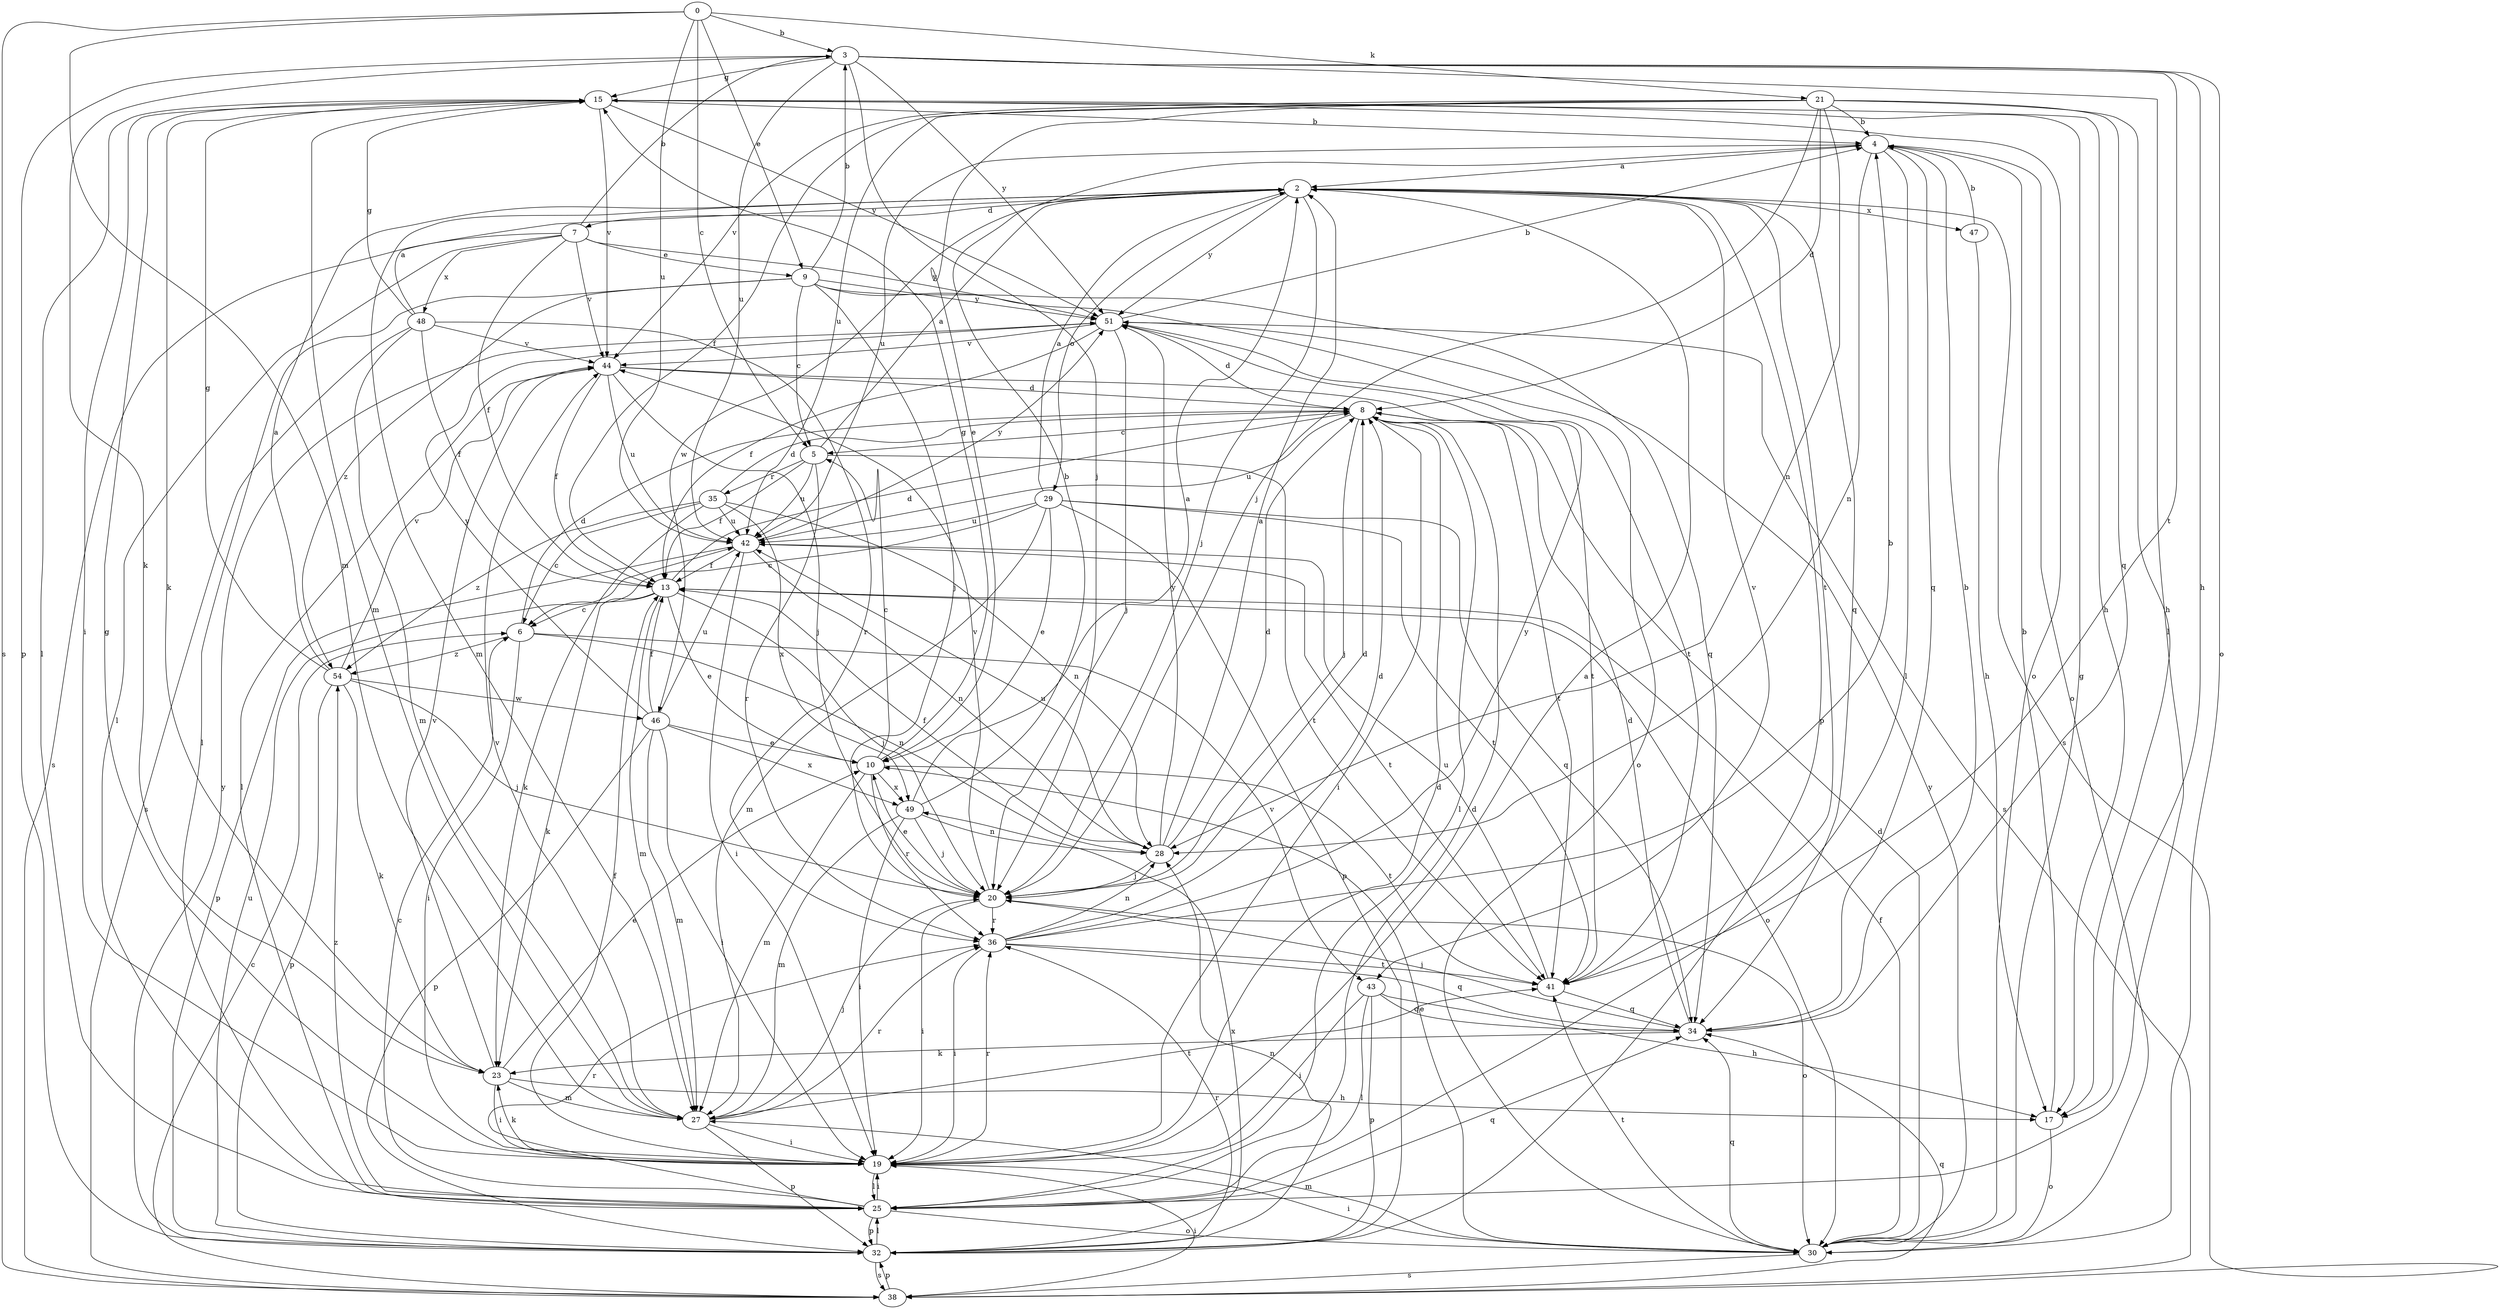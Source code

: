 strict digraph  {
0;
2;
3;
4;
5;
6;
7;
8;
9;
10;
13;
15;
17;
19;
20;
21;
23;
25;
27;
28;
29;
30;
32;
34;
35;
36;
38;
41;
42;
43;
44;
46;
47;
48;
49;
51;
54;
0 -> 3  [label=b];
0 -> 5  [label=c];
0 -> 9  [label=e];
0 -> 21  [label=k];
0 -> 27  [label=m];
0 -> 38  [label=s];
0 -> 42  [label=u];
2 -> 7  [label=d];
2 -> 20  [label=j];
2 -> 27  [label=m];
2 -> 29  [label=o];
2 -> 32  [label=p];
2 -> 34  [label=q];
2 -> 38  [label=s];
2 -> 41  [label=t];
2 -> 43  [label=v];
2 -> 46  [label=w];
2 -> 47  [label=x];
2 -> 51  [label=y];
3 -> 15  [label=g];
3 -> 17  [label=h];
3 -> 20  [label=j];
3 -> 23  [label=k];
3 -> 25  [label=l];
3 -> 30  [label=o];
3 -> 32  [label=p];
3 -> 41  [label=t];
3 -> 42  [label=u];
3 -> 51  [label=y];
4 -> 2  [label=a];
4 -> 25  [label=l];
4 -> 28  [label=n];
4 -> 30  [label=o];
4 -> 34  [label=q];
4 -> 42  [label=u];
5 -> 2  [label=a];
5 -> 13  [label=f];
5 -> 35  [label=r];
5 -> 36  [label=r];
5 -> 41  [label=t];
5 -> 42  [label=u];
6 -> 8  [label=d];
6 -> 19  [label=i];
6 -> 28  [label=n];
6 -> 43  [label=v];
6 -> 54  [label=z];
7 -> 3  [label=b];
7 -> 9  [label=e];
7 -> 13  [label=f];
7 -> 25  [label=l];
7 -> 38  [label=s];
7 -> 44  [label=v];
7 -> 48  [label=x];
7 -> 51  [label=y];
8 -> 5  [label=c];
8 -> 19  [label=i];
8 -> 20  [label=j];
8 -> 25  [label=l];
8 -> 41  [label=t];
8 -> 42  [label=u];
9 -> 3  [label=b];
9 -> 5  [label=c];
9 -> 20  [label=j];
9 -> 25  [label=l];
9 -> 30  [label=o];
9 -> 34  [label=q];
9 -> 51  [label=y];
9 -> 54  [label=z];
10 -> 5  [label=c];
10 -> 15  [label=g];
10 -> 27  [label=m];
10 -> 36  [label=r];
10 -> 41  [label=t];
10 -> 49  [label=x];
13 -> 6  [label=c];
13 -> 8  [label=d];
13 -> 10  [label=e];
13 -> 20  [label=j];
13 -> 23  [label=k];
13 -> 27  [label=m];
13 -> 30  [label=o];
15 -> 4  [label=b];
15 -> 17  [label=h];
15 -> 19  [label=i];
15 -> 23  [label=k];
15 -> 25  [label=l];
15 -> 27  [label=m];
15 -> 30  [label=o];
15 -> 44  [label=v];
15 -> 51  [label=y];
17 -> 4  [label=b];
17 -> 30  [label=o];
19 -> 2  [label=a];
19 -> 8  [label=d];
19 -> 13  [label=f];
19 -> 15  [label=g];
19 -> 23  [label=k];
19 -> 25  [label=l];
19 -> 36  [label=r];
20 -> 8  [label=d];
20 -> 10  [label=e];
20 -> 19  [label=i];
20 -> 30  [label=o];
20 -> 36  [label=r];
20 -> 44  [label=v];
21 -> 4  [label=b];
21 -> 8  [label=d];
21 -> 10  [label=e];
21 -> 13  [label=f];
21 -> 17  [label=h];
21 -> 20  [label=j];
21 -> 28  [label=n];
21 -> 34  [label=q];
21 -> 42  [label=u];
21 -> 44  [label=v];
23 -> 10  [label=e];
23 -> 17  [label=h];
23 -> 19  [label=i];
23 -> 27  [label=m];
23 -> 44  [label=v];
25 -> 6  [label=c];
25 -> 8  [label=d];
25 -> 19  [label=i];
25 -> 30  [label=o];
25 -> 32  [label=p];
25 -> 34  [label=q];
25 -> 36  [label=r];
25 -> 54  [label=z];
27 -> 19  [label=i];
27 -> 20  [label=j];
27 -> 32  [label=p];
27 -> 36  [label=r];
27 -> 41  [label=t];
27 -> 44  [label=v];
28 -> 2  [label=a];
28 -> 8  [label=d];
28 -> 13  [label=f];
28 -> 20  [label=j];
28 -> 42  [label=u];
28 -> 51  [label=y];
29 -> 2  [label=a];
29 -> 6  [label=c];
29 -> 10  [label=e];
29 -> 27  [label=m];
29 -> 32  [label=p];
29 -> 34  [label=q];
29 -> 41  [label=t];
29 -> 42  [label=u];
30 -> 8  [label=d];
30 -> 10  [label=e];
30 -> 13  [label=f];
30 -> 15  [label=g];
30 -> 19  [label=i];
30 -> 27  [label=m];
30 -> 34  [label=q];
30 -> 38  [label=s];
30 -> 41  [label=t];
30 -> 51  [label=y];
32 -> 25  [label=l];
32 -> 28  [label=n];
32 -> 36  [label=r];
32 -> 38  [label=s];
32 -> 42  [label=u];
32 -> 49  [label=x];
32 -> 51  [label=y];
34 -> 4  [label=b];
34 -> 8  [label=d];
34 -> 20  [label=j];
34 -> 23  [label=k];
35 -> 6  [label=c];
35 -> 8  [label=d];
35 -> 23  [label=k];
35 -> 28  [label=n];
35 -> 42  [label=u];
35 -> 49  [label=x];
35 -> 54  [label=z];
36 -> 4  [label=b];
36 -> 8  [label=d];
36 -> 19  [label=i];
36 -> 28  [label=n];
36 -> 34  [label=q];
36 -> 41  [label=t];
36 -> 51  [label=y];
38 -> 6  [label=c];
38 -> 19  [label=i];
38 -> 32  [label=p];
38 -> 34  [label=q];
41 -> 34  [label=q];
41 -> 42  [label=u];
42 -> 13  [label=f];
42 -> 19  [label=i];
42 -> 28  [label=n];
42 -> 32  [label=p];
42 -> 41  [label=t];
42 -> 51  [label=y];
43 -> 17  [label=h];
43 -> 19  [label=i];
43 -> 25  [label=l];
43 -> 32  [label=p];
43 -> 34  [label=q];
44 -> 8  [label=d];
44 -> 13  [label=f];
44 -> 20  [label=j];
44 -> 25  [label=l];
44 -> 41  [label=t];
44 -> 42  [label=u];
46 -> 10  [label=e];
46 -> 13  [label=f];
46 -> 19  [label=i];
46 -> 27  [label=m];
46 -> 32  [label=p];
46 -> 42  [label=u];
46 -> 49  [label=x];
46 -> 51  [label=y];
47 -> 4  [label=b];
47 -> 17  [label=h];
48 -> 2  [label=a];
48 -> 13  [label=f];
48 -> 15  [label=g];
48 -> 27  [label=m];
48 -> 36  [label=r];
48 -> 38  [label=s];
48 -> 44  [label=v];
49 -> 2  [label=a];
49 -> 4  [label=b];
49 -> 19  [label=i];
49 -> 20  [label=j];
49 -> 27  [label=m];
49 -> 28  [label=n];
51 -> 4  [label=b];
51 -> 8  [label=d];
51 -> 13  [label=f];
51 -> 20  [label=j];
51 -> 38  [label=s];
51 -> 41  [label=t];
51 -> 44  [label=v];
54 -> 2  [label=a];
54 -> 15  [label=g];
54 -> 20  [label=j];
54 -> 23  [label=k];
54 -> 32  [label=p];
54 -> 44  [label=v];
54 -> 46  [label=w];
}
